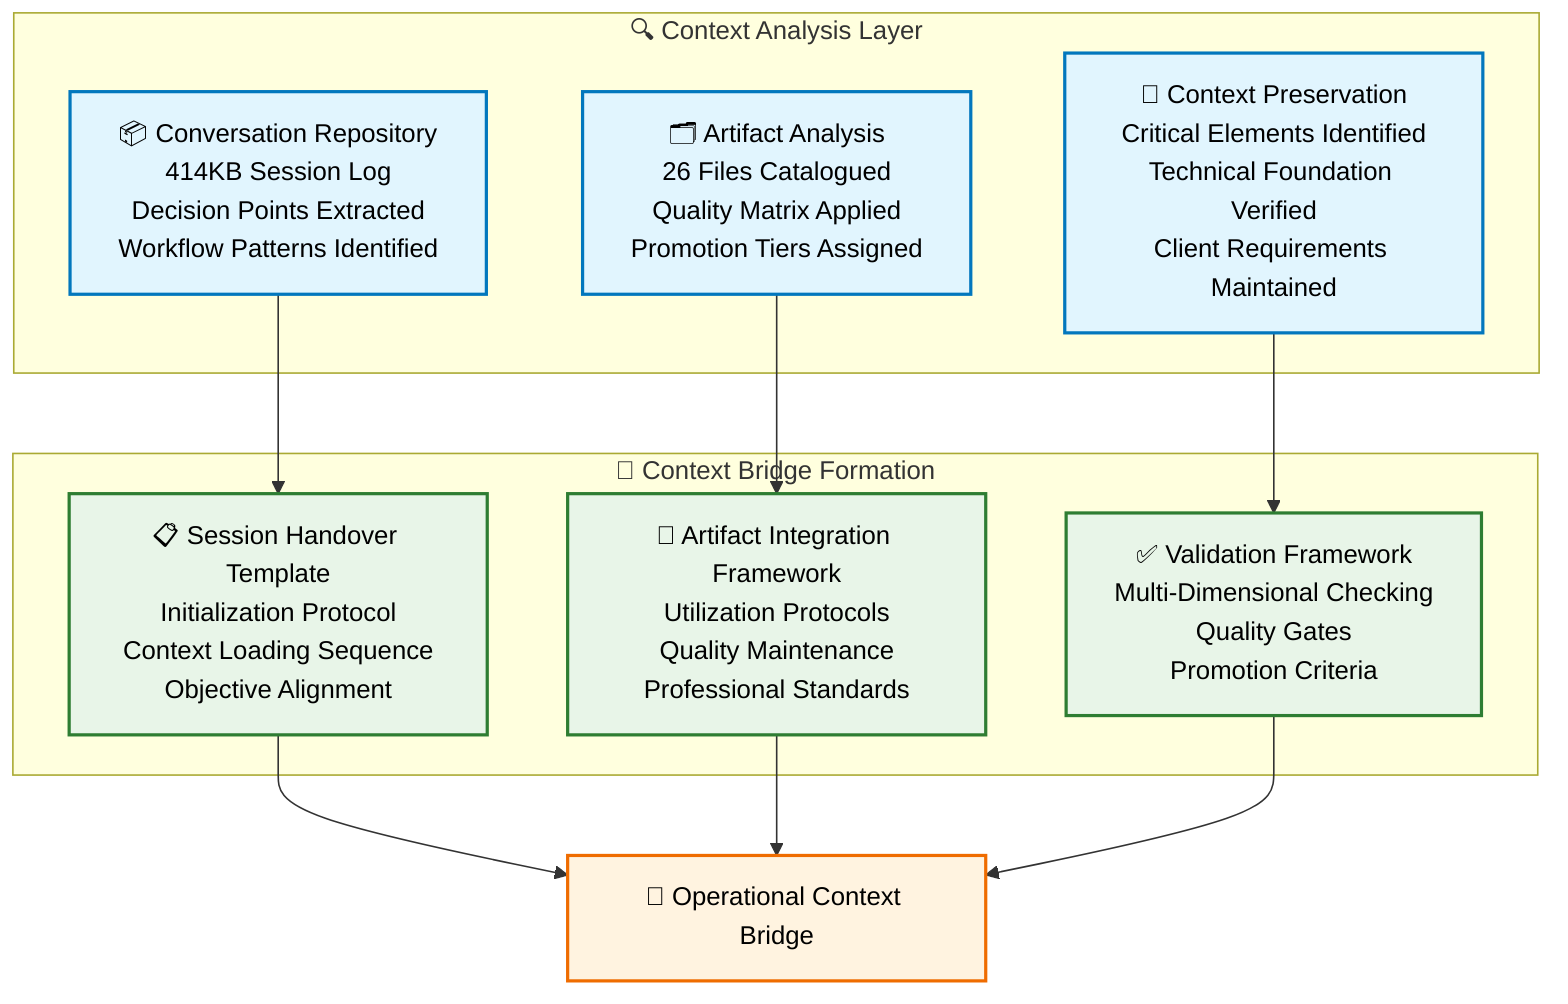 graph TB
    subgraph ContextAnalysis["🔍 Context Analysis Layer"]
        CR[📦 Conversation Repository<br/>414KB Session Log<br/>Decision Points Extracted<br/>Workflow Patterns Identified]

        AA[🗂️ Artifact Analysis<br/>26 Files Catalogued<br/>Quality Matrix Applied<br/>Promotion Tiers Assigned]

        CP[🎯 Context Preservation<br/>Critical Elements Identified<br/>Technical Foundation Verified<br/>Client Requirements Maintained]
    end

    subgraph ContextBridge["🌉 Context Bridge Formation"]
        SH[📋 Session Handover Template<br/>Initialization Protocol<br/>Context Loading Sequence<br/>Objective Alignment]

        AI[🔧 Artifact Integration Framework<br/>Utilization Protocols<br/>Quality Maintenance<br/>Professional Standards]

        VF[✅ Validation Framework<br/>Multi-Dimensional Checking<br/>Quality Gates<br/>Promotion Criteria]
    end

    CR --> SH
    AA --> AI
    CP --> VF

    SH --> Bridge[🌉 Operational Context Bridge]
    AI --> Bridge
    VF --> Bridge

    classDef context fill:#e1f5fe,stroke:#0277bd,stroke-width:2px,color:#000000
    classDef bridge fill:#e8f5e8,stroke:#2e7d32,stroke-width:2px,color:#000000
    classDef output fill:#fff3e0,stroke:#ef6c00,stroke-width:2px,color:#000000

    class CR,AA,CP context
    class SH,AI,VF bridge
    class Bridge output
